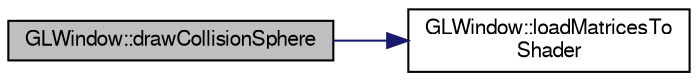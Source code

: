 digraph "GLWindow::drawCollisionSphere"
{
  edge [fontname="FreeSans",fontsize="10",labelfontname="FreeSans",labelfontsize="10"];
  node [fontname="FreeSans",fontsize="10",shape=record];
  rankdir="LR";
  Node1 [label="GLWindow::drawCollisionSphere",height=0.2,width=0.4,color="black", fillcolor="grey75", style="filled" fontcolor="black"];
  Node1 -> Node2 [color="midnightblue",fontsize="10",style="solid",fontname="FreeSans"];
  Node2 [label="GLWindow::loadMatricesTo\lShader",height=0.2,width=0.4,color="black", fillcolor="white", style="filled",URL="$class_g_l_window.html#ab78209ce50dd6820686aa05fc242eb7a"];
}
